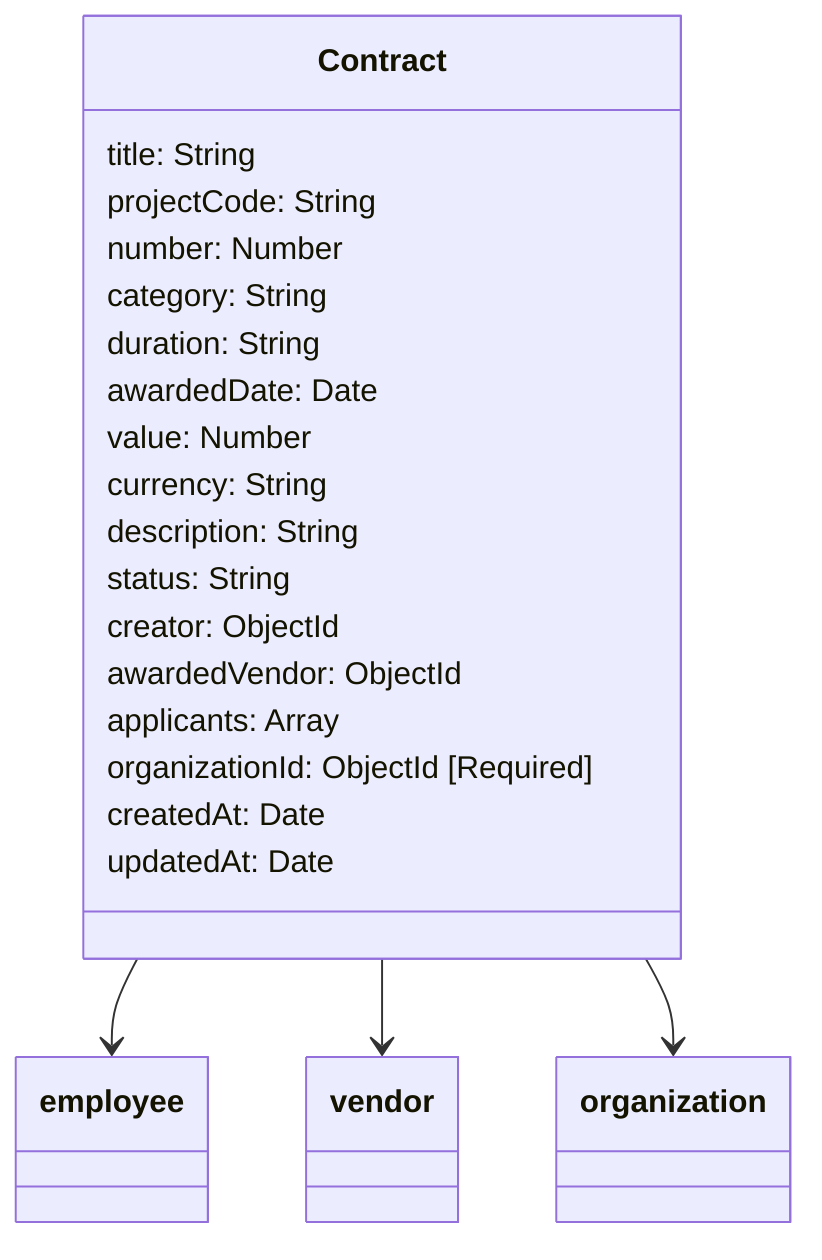 classDiagram
  class Contract {
    title: String
    projectCode: String
    number: Number
    category: String
    duration: String
    awardedDate: Date
    value: Number
    currency: String
    description: String
    status: String
    creator: ObjectId
    awardedVendor: ObjectId
    applicants: Array
    organizationId: ObjectId [Required]
    createdAt: Date
    updatedAt: Date
  }

  Contract --> employee
  Contract --> vendor
  Contract --> organization
